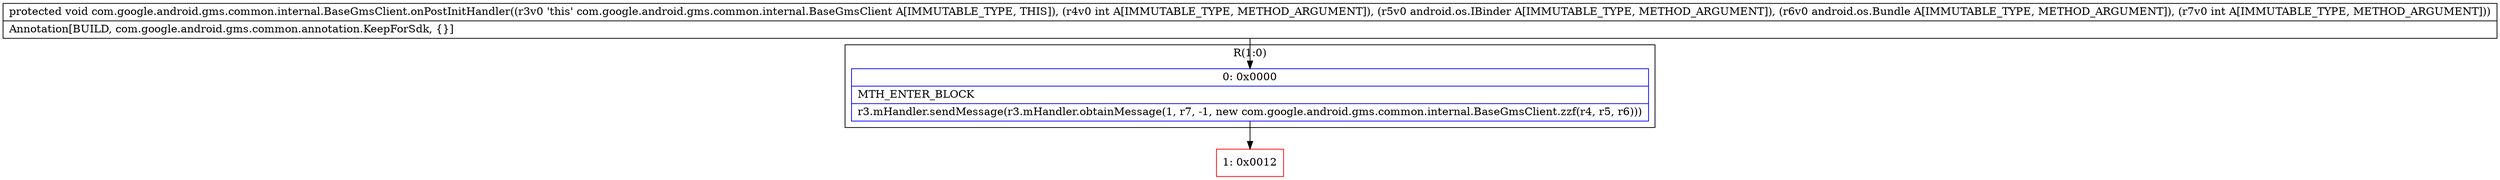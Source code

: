 digraph "CFG forcom.google.android.gms.common.internal.BaseGmsClient.onPostInitHandler(ILandroid\/os\/IBinder;Landroid\/os\/Bundle;I)V" {
subgraph cluster_Region_1630476885 {
label = "R(1:0)";
node [shape=record,color=blue];
Node_0 [shape=record,label="{0\:\ 0x0000|MTH_ENTER_BLOCK\l|r3.mHandler.sendMessage(r3.mHandler.obtainMessage(1, r7, \-1, new com.google.android.gms.common.internal.BaseGmsClient.zzf(r4, r5, r6)))\l}"];
}
Node_1 [shape=record,color=red,label="{1\:\ 0x0012}"];
MethodNode[shape=record,label="{protected void com.google.android.gms.common.internal.BaseGmsClient.onPostInitHandler((r3v0 'this' com.google.android.gms.common.internal.BaseGmsClient A[IMMUTABLE_TYPE, THIS]), (r4v0 int A[IMMUTABLE_TYPE, METHOD_ARGUMENT]), (r5v0 android.os.IBinder A[IMMUTABLE_TYPE, METHOD_ARGUMENT]), (r6v0 android.os.Bundle A[IMMUTABLE_TYPE, METHOD_ARGUMENT]), (r7v0 int A[IMMUTABLE_TYPE, METHOD_ARGUMENT]))  | Annotation[BUILD, com.google.android.gms.common.annotation.KeepForSdk, \{\}]\l}"];
MethodNode -> Node_0;
Node_0 -> Node_1;
}

